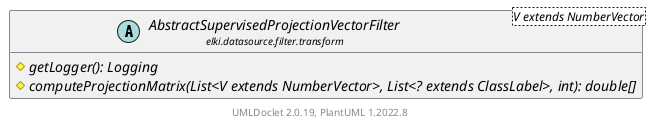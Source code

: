 @startuml
    remove .*\.(Instance|Par|Parameterizer|Factory)$
    set namespaceSeparator none
    hide empty fields
    hide empty methods

    abstract class "<size:14>AbstractSupervisedProjectionVectorFilter.Par\n<size:10>elki.datasource.filter.transform" as elki.datasource.filter.transform.AbstractSupervisedProjectionVectorFilter.Par<V extends NumberVector> {
        {static} +P_ID: OptionID
        #tdim: int
        +configure(Parameterization): void
    }

    interface "<size:14>Parameterizer\n<size:10>elki.utilities.optionhandling" as elki.utilities.optionhandling.Parameterizer [[../../../utilities/optionhandling/Parameterizer.html]] {
        {abstract} +make(): Object
    }
    abstract class "<size:14>AbstractSupervisedProjectionVectorFilter\n<size:10>elki.datasource.filter.transform" as elki.datasource.filter.transform.AbstractSupervisedProjectionVectorFilter<V extends NumberVector> [[AbstractSupervisedProjectionVectorFilter.html]] {
        {abstract} #getLogger(): Logging
        {abstract} #computeProjectionMatrix(List<V extends NumberVector>, List<? extends ClassLabel>, int): double[]
    }

    elki.utilities.optionhandling.Parameterizer <|.. elki.datasource.filter.transform.AbstractSupervisedProjectionVectorFilter.Par
    elki.datasource.filter.transform.AbstractSupervisedProjectionVectorFilter +-- elki.datasource.filter.transform.AbstractSupervisedProjectionVectorFilter.Par

    center footer UMLDoclet 2.0.19, PlantUML 1.2022.8
@enduml
